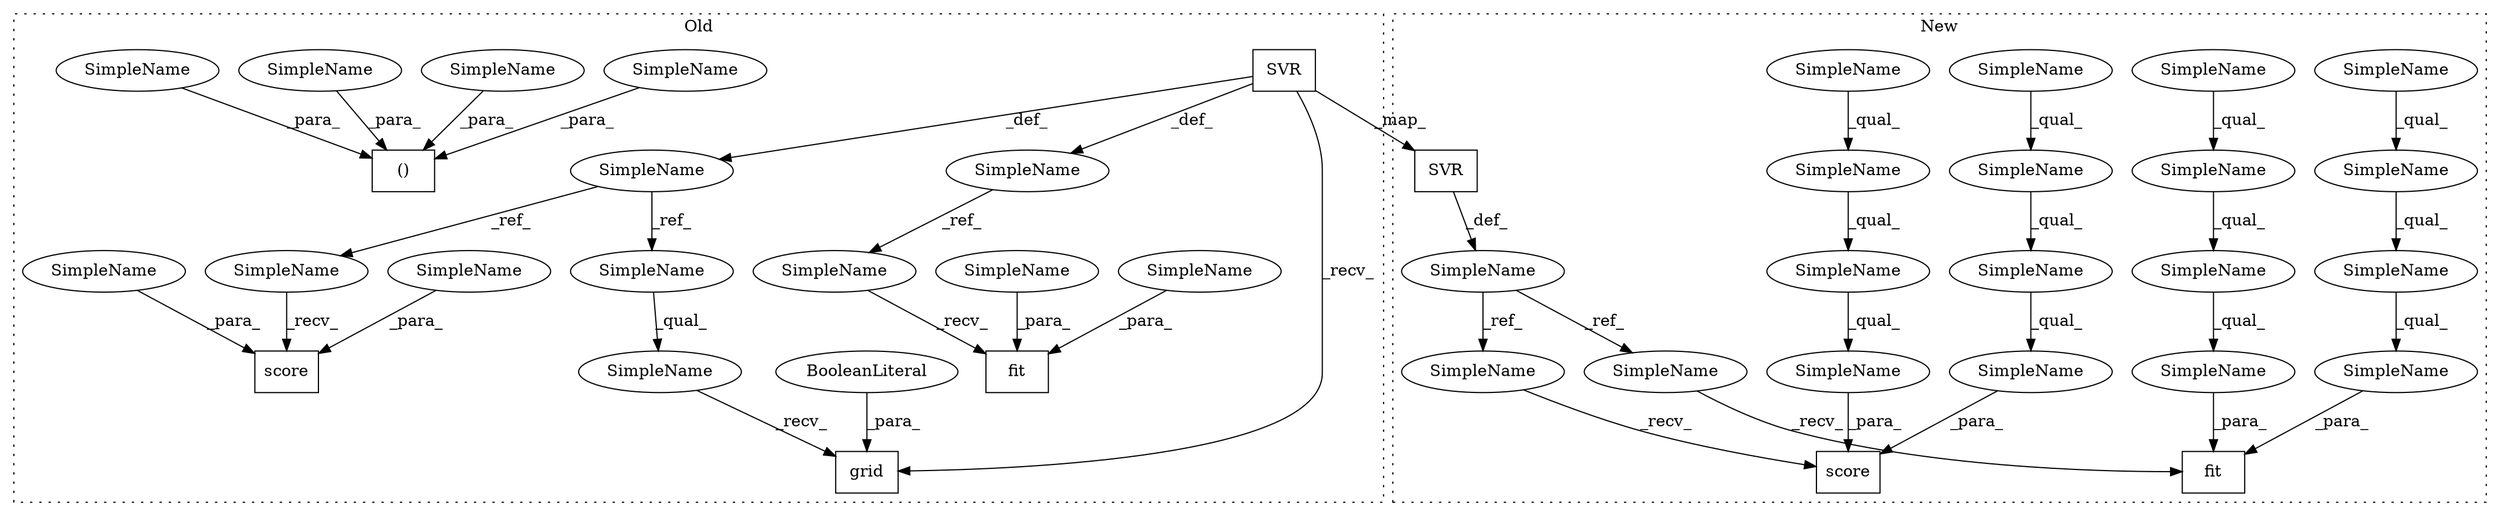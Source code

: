 digraph G {
subgraph cluster0 {
1 [label="SVR" a="32" s="993" l="0" shape="box"];
7 [label="SimpleName" a="42" s="1129" l="0" shape="ellipse"];
8 [label="SimpleName" a="42" s="1228" l="0" shape="ellipse"];
9 [label="fit" a="32" s="1103,1115" l="4,-18" shape="box"];
11 [label="score" a="32" s="1179,1192" l="6,-24" shape="box"];
12 [label="grid" a="32" s="1242,1247" l="5,-19" shape="box"];
13 [label="()" a="106" s="1009" l="0" shape="box"];
14 [label="BooleanLiteral" a="9" s="1247" l="0" shape="ellipse"];
15 [label="SimpleName" a="42" s="987" l="0" shape="ellipse"];
26 [label="SimpleName" a="42" s="1009" l="0" shape="ellipse"];
27 [label="SimpleName" a="42" s="1107" l="0" shape="ellipse"];
28 [label="SimpleName" a="42" s="1228" l="0" shape="ellipse"];
29 [label="SimpleName" a="42" s="1168" l="0" shape="ellipse"];
32 [label="SimpleName" a="42" s="1097" l="0" shape="ellipse"];
33 [label="SimpleName" a="42" s="1068" l="0" shape="ellipse"];
34 [label="SimpleName" a="42" s="1192" l="0" shape="ellipse"];
35 [label="SimpleName" a="42" s="1115" l="0" shape="ellipse"];
36 [label="SimpleName" a="42" s="1048" l="0" shape="ellipse"];
41 [label="SimpleName" a="42" s="1185" l="0" shape="ellipse"];
42 [label="SimpleName" a="42" s="1029" l="0" shape="ellipse"];
label = "Old";
style="dotted";
}
subgraph cluster1 {
2 [label="SVR" a="32" s="1333" l="0" shape="box"];
3 [label="SimpleName" a="42" s="1306" l="0" shape="ellipse"];
4 [label="fit" a="32" s="1359,1381" l="4,-33" shape="box"];
5 [label="SimpleName" a="42" s="1381" l="0" shape="ellipse"];
6 [label="SimpleName" a="42" s="1363" l="0" shape="ellipse"];
10 [label="score" a="32" s="1416,1439" l="6,-34" shape="box"];
16 [label="SimpleName" a="42" s="1363" l="0" shape="ellipse"];
17 [label="SimpleName" a="42" s="1363" l="0" shape="ellipse"];
18 [label="SimpleName" a="42" s="1381" l="0" shape="ellipse"];
19 [label="SimpleName" a="42" s="1381" l="0" shape="ellipse"];
20 [label="SimpleName" a="42" s="1439" l="0" shape="ellipse"];
21 [label="SimpleName" a="42" s="1439" l="0" shape="ellipse"];
22 [label="SimpleName" a="42" s="1422" l="0" shape="ellipse"];
23 [label="SimpleName" a="42" s="1422" l="0" shape="ellipse"];
24 [label="SimpleName" a="42" s="1439" l="0" shape="ellipse"];
25 [label="SimpleName" a="42" s="1422" l="0" shape="ellipse"];
30 [label="SimpleName" a="42" s="1405" l="0" shape="ellipse"];
31 [label="SimpleName" a="42" s="1348" l="0" shape="ellipse"];
37 [label="SimpleName" a="42" s="1363" l="0" shape="ellipse"];
38 [label="SimpleName" a="42" s="1422" l="0" shape="ellipse"];
39 [label="SimpleName" a="42" s="1439" l="0" shape="ellipse"];
40 [label="SimpleName" a="42" s="1381" l="0" shape="ellipse"];
label = "New";
style="dotted";
}
1 -> 7 [label="_def_"];
1 -> 12 [label="_recv_"];
1 -> 15 [label="_def_"];
1 -> 2 [label="_map_"];
2 -> 3 [label="_def_"];
3 -> 30 [label="_ref_"];
3 -> 31 [label="_ref_"];
5 -> 4 [label="_para_"];
6 -> 4 [label="_para_"];
7 -> 28 [label="_ref_"];
7 -> 29 [label="_ref_"];
8 -> 12 [label="_recv_"];
14 -> 12 [label="_para_"];
15 -> 32 [label="_ref_"];
16 -> 6 [label="_qual_"];
17 -> 16 [label="_qual_"];
18 -> 19 [label="_qual_"];
19 -> 5 [label="_qual_"];
20 -> 21 [label="_qual_"];
21 -> 24 [label="_qual_"];
22 -> 23 [label="_qual_"];
23 -> 25 [label="_qual_"];
24 -> 10 [label="_para_"];
25 -> 10 [label="_para_"];
26 -> 13 [label="_para_"];
27 -> 9 [label="_para_"];
28 -> 8 [label="_qual_"];
29 -> 11 [label="_recv_"];
30 -> 10 [label="_recv_"];
31 -> 4 [label="_recv_"];
32 -> 9 [label="_recv_"];
33 -> 13 [label="_para_"];
34 -> 11 [label="_para_"];
35 -> 9 [label="_para_"];
36 -> 13 [label="_para_"];
37 -> 17 [label="_qual_"];
38 -> 22 [label="_qual_"];
39 -> 20 [label="_qual_"];
40 -> 18 [label="_qual_"];
41 -> 11 [label="_para_"];
42 -> 13 [label="_para_"];
}